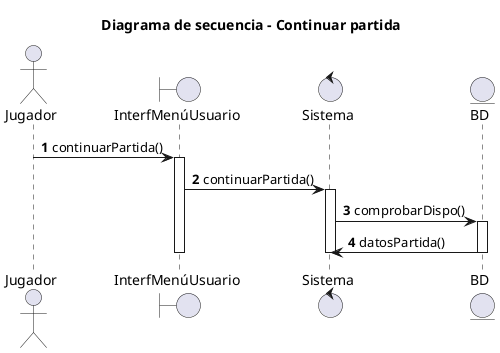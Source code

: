 @startuml
title Diagrama de secuencia - Continuar partida
autonumber
actor Jugador
boundary InterfMenúUsuario
control Sistema
entity BD

Jugador -> InterfMenúUsuario : continuarPartida()
activate InterfMenúUsuario
InterfMenúUsuario -> Sistema : continuarPartida()
activate Sistema
Sistema -> BD : comprobarDispo()
activate BD
BD -> Sistema : datosPartida()
deactivate BD
deactivate Sistema
deactivate InterfMenúUsuario

@enduml